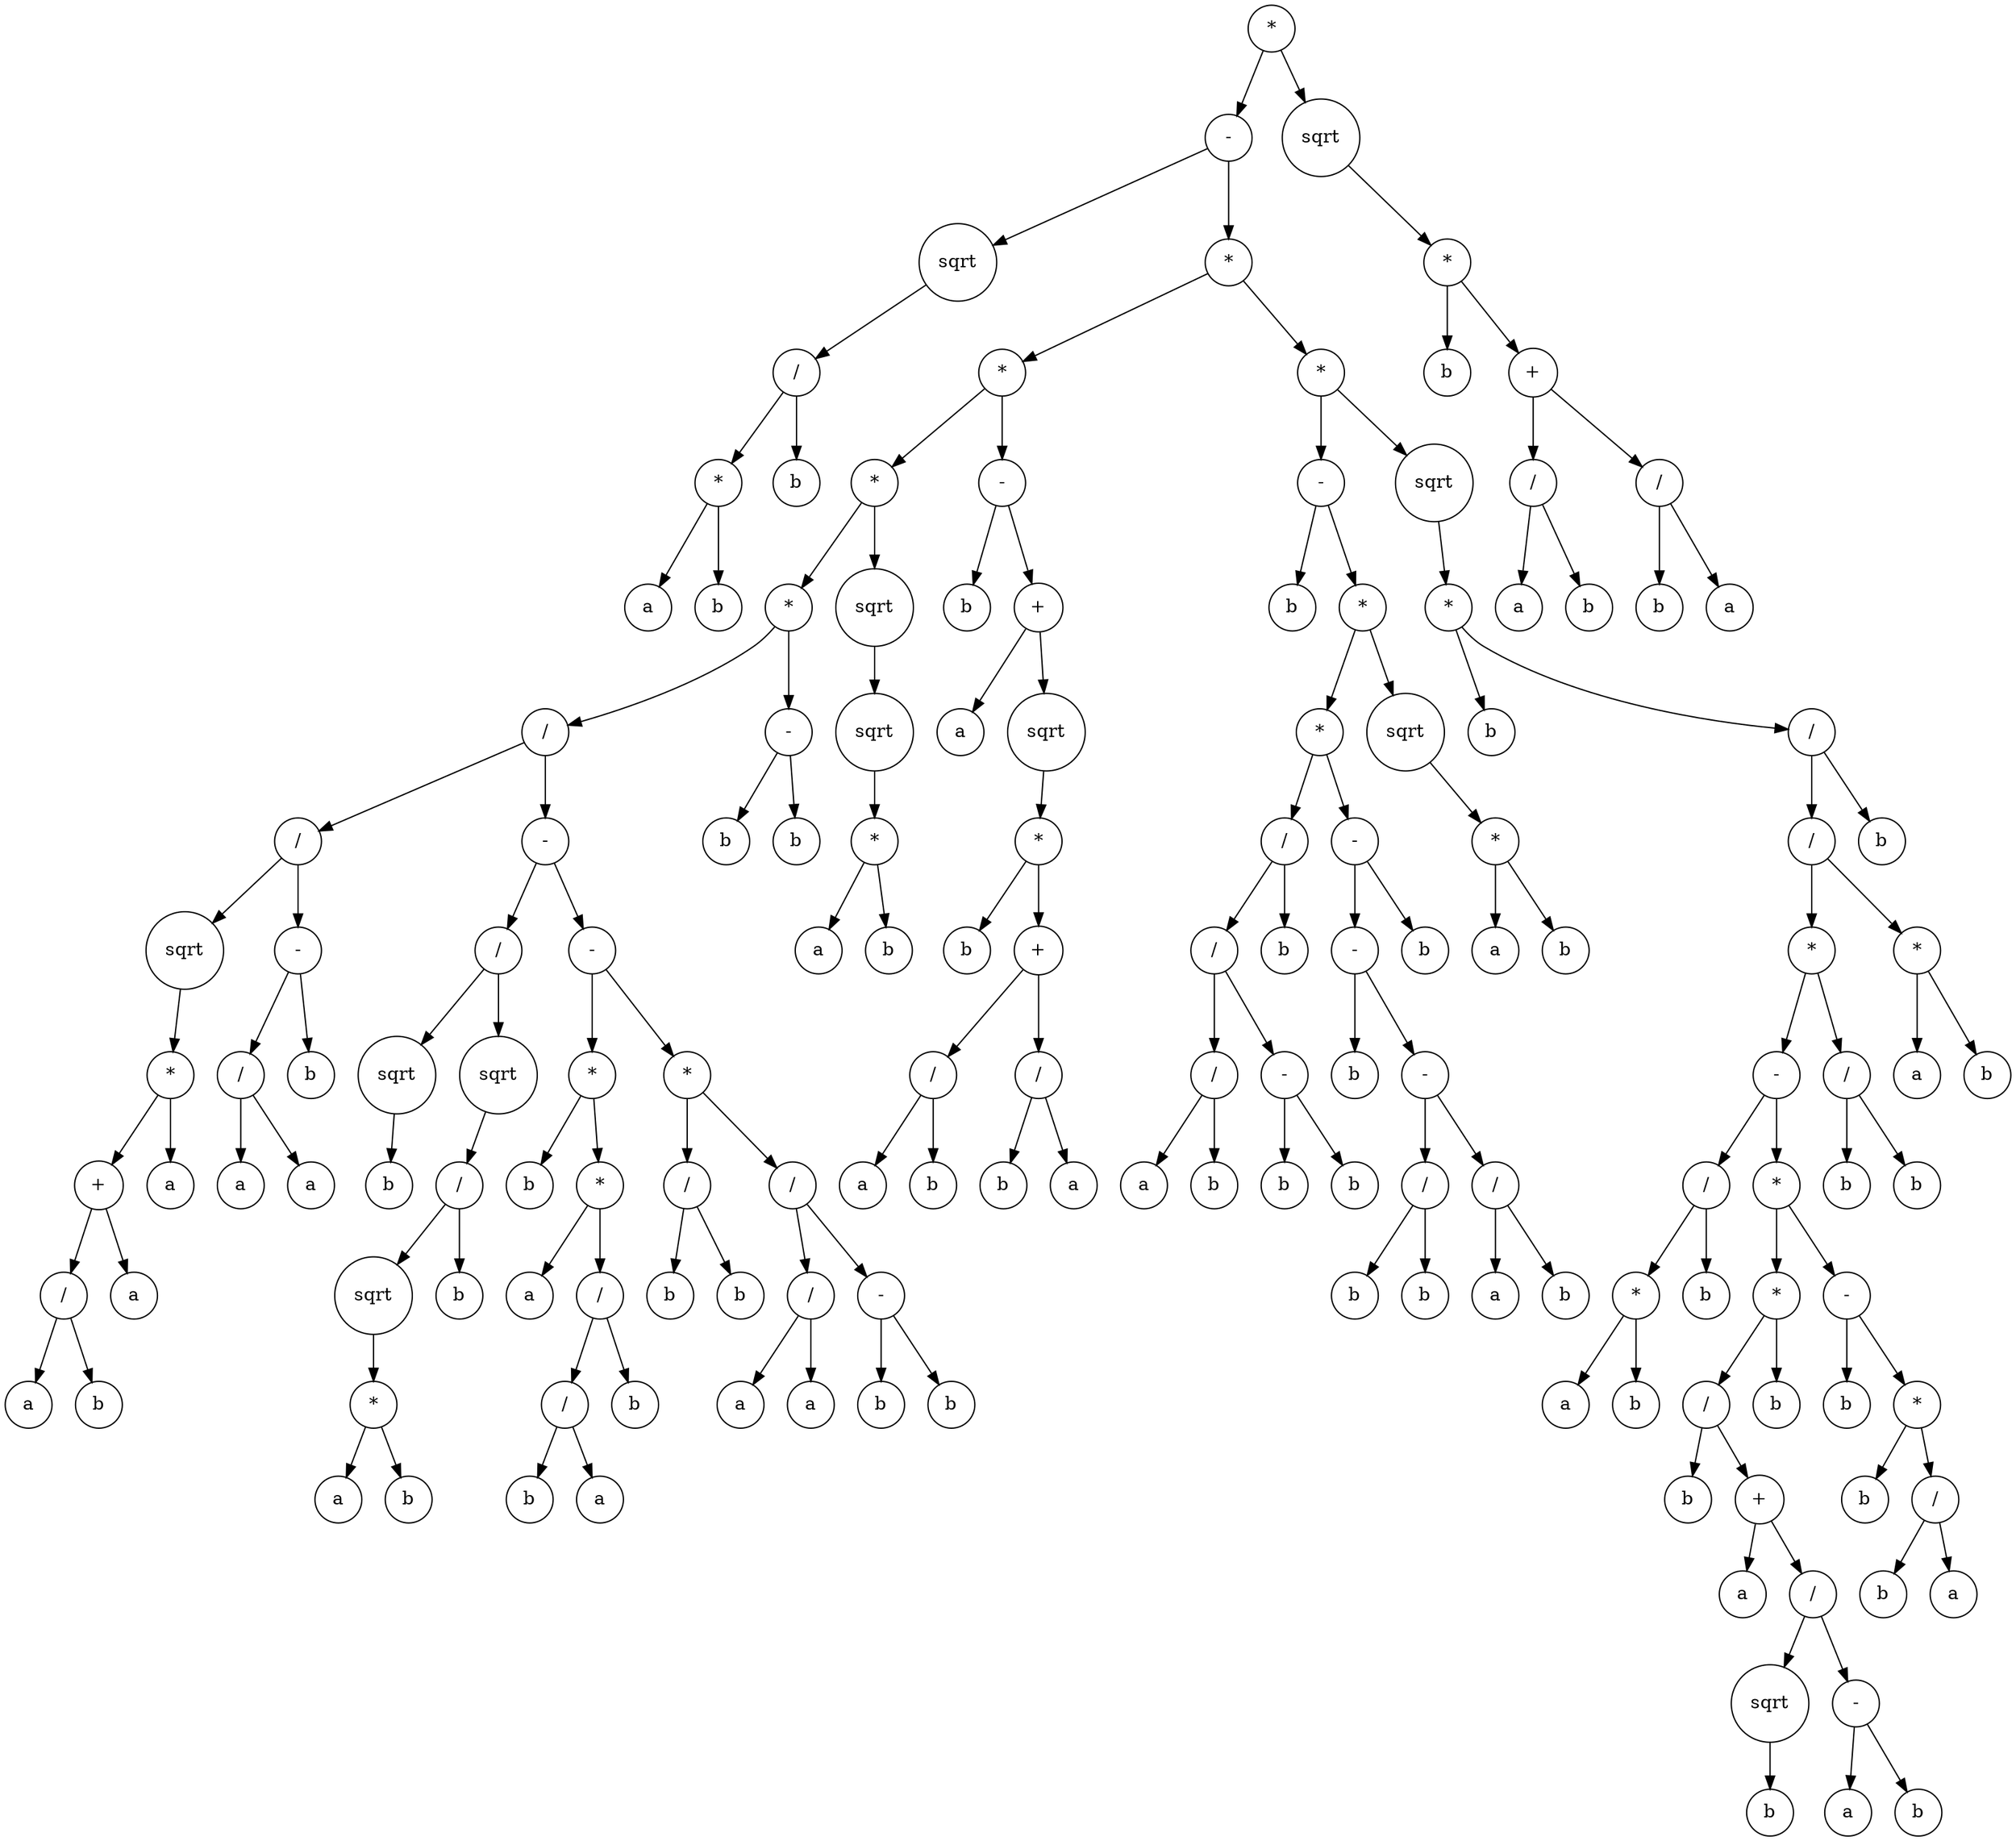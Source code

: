 digraph g {
graph [ordering=out];
node [shape=circle];
n[label = "*"];
n0[label = "-"];
n00[label = "sqrt"];
n000[label = "/"];
n0000[label = "*"];
n00000[label = "a"];
n0000 -> n00000;
n00001[label = "b"];
n0000 -> n00001;
n000 -> n0000;
n0001[label = "b"];
n000 -> n0001;
n00 -> n000;
n0 -> n00;
n01[label = "*"];
n010[label = "*"];
n0100[label = "*"];
n01000[label = "*"];
n010000[label = "/"];
n0100000[label = "/"];
n01000000[label = "sqrt"];
n010000000[label = "*"];
n0100000000[label = "+"];
n01000000000[label = "/"];
n010000000000[label = "a"];
n01000000000 -> n010000000000;
n010000000001[label = "b"];
n01000000000 -> n010000000001;
n0100000000 -> n01000000000;
n01000000001[label = "a"];
n0100000000 -> n01000000001;
n010000000 -> n0100000000;
n0100000001[label = "a"];
n010000000 -> n0100000001;
n01000000 -> n010000000;
n0100000 -> n01000000;
n01000001[label = "-"];
n010000010[label = "/"];
n0100000100[label = "a"];
n010000010 -> n0100000100;
n0100000101[label = "a"];
n010000010 -> n0100000101;
n01000001 -> n010000010;
n010000011[label = "b"];
n01000001 -> n010000011;
n0100000 -> n01000001;
n010000 -> n0100000;
n0100001[label = "-"];
n01000010[label = "/"];
n010000100[label = "sqrt"];
n0100001000[label = "b"];
n010000100 -> n0100001000;
n01000010 -> n010000100;
n010000101[label = "sqrt"];
n0100001010[label = "/"];
n01000010100[label = "sqrt"];
n010000101000[label = "*"];
n0100001010000[label = "a"];
n010000101000 -> n0100001010000;
n0100001010001[label = "b"];
n010000101000 -> n0100001010001;
n01000010100 -> n010000101000;
n0100001010 -> n01000010100;
n01000010101[label = "b"];
n0100001010 -> n01000010101;
n010000101 -> n0100001010;
n01000010 -> n010000101;
n0100001 -> n01000010;
n01000011[label = "-"];
n010000110[label = "*"];
n0100001100[label = "b"];
n010000110 -> n0100001100;
n0100001101[label = "*"];
n01000011010[label = "a"];
n0100001101 -> n01000011010;
n01000011011[label = "/"];
n010000110110[label = "/"];
n0100001101100[label = "b"];
n010000110110 -> n0100001101100;
n0100001101101[label = "a"];
n010000110110 -> n0100001101101;
n01000011011 -> n010000110110;
n010000110111[label = "b"];
n01000011011 -> n010000110111;
n0100001101 -> n01000011011;
n010000110 -> n0100001101;
n01000011 -> n010000110;
n010000111[label = "*"];
n0100001110[label = "/"];
n01000011100[label = "b"];
n0100001110 -> n01000011100;
n01000011101[label = "b"];
n0100001110 -> n01000011101;
n010000111 -> n0100001110;
n0100001111[label = "/"];
n01000011110[label = "/"];
n010000111100[label = "a"];
n01000011110 -> n010000111100;
n010000111101[label = "a"];
n01000011110 -> n010000111101;
n0100001111 -> n01000011110;
n01000011111[label = "-"];
n010000111110[label = "b"];
n01000011111 -> n010000111110;
n010000111111[label = "b"];
n01000011111 -> n010000111111;
n0100001111 -> n01000011111;
n010000111 -> n0100001111;
n01000011 -> n010000111;
n0100001 -> n01000011;
n010000 -> n0100001;
n01000 -> n010000;
n010001[label = "-"];
n0100010[label = "b"];
n010001 -> n0100010;
n0100011[label = "b"];
n010001 -> n0100011;
n01000 -> n010001;
n0100 -> n01000;
n01001[label = "sqrt"];
n010010[label = "sqrt"];
n0100100[label = "*"];
n01001000[label = "a"];
n0100100 -> n01001000;
n01001001[label = "b"];
n0100100 -> n01001001;
n010010 -> n0100100;
n01001 -> n010010;
n0100 -> n01001;
n010 -> n0100;
n0101[label = "-"];
n01010[label = "b"];
n0101 -> n01010;
n01011[label = "+"];
n010110[label = "a"];
n01011 -> n010110;
n010111[label = "sqrt"];
n0101110[label = "*"];
n01011100[label = "b"];
n0101110 -> n01011100;
n01011101[label = "+"];
n010111010[label = "/"];
n0101110100[label = "a"];
n010111010 -> n0101110100;
n0101110101[label = "b"];
n010111010 -> n0101110101;
n01011101 -> n010111010;
n010111011[label = "/"];
n0101110110[label = "b"];
n010111011 -> n0101110110;
n0101110111[label = "a"];
n010111011 -> n0101110111;
n01011101 -> n010111011;
n0101110 -> n01011101;
n010111 -> n0101110;
n01011 -> n010111;
n0101 -> n01011;
n010 -> n0101;
n01 -> n010;
n011[label = "*"];
n0110[label = "-"];
n01100[label = "b"];
n0110 -> n01100;
n01101[label = "*"];
n011010[label = "*"];
n0110100[label = "/"];
n01101000[label = "/"];
n011010000[label = "/"];
n0110100000[label = "a"];
n011010000 -> n0110100000;
n0110100001[label = "b"];
n011010000 -> n0110100001;
n01101000 -> n011010000;
n011010001[label = "-"];
n0110100010[label = "b"];
n011010001 -> n0110100010;
n0110100011[label = "b"];
n011010001 -> n0110100011;
n01101000 -> n011010001;
n0110100 -> n01101000;
n01101001[label = "b"];
n0110100 -> n01101001;
n011010 -> n0110100;
n0110101[label = "-"];
n01101010[label = "-"];
n011010100[label = "b"];
n01101010 -> n011010100;
n011010101[label = "-"];
n0110101010[label = "/"];
n01101010100[label = "b"];
n0110101010 -> n01101010100;
n01101010101[label = "b"];
n0110101010 -> n01101010101;
n011010101 -> n0110101010;
n0110101011[label = "/"];
n01101010110[label = "a"];
n0110101011 -> n01101010110;
n01101010111[label = "b"];
n0110101011 -> n01101010111;
n011010101 -> n0110101011;
n01101010 -> n011010101;
n0110101 -> n01101010;
n01101011[label = "b"];
n0110101 -> n01101011;
n011010 -> n0110101;
n01101 -> n011010;
n011011[label = "sqrt"];
n0110110[label = "*"];
n01101100[label = "a"];
n0110110 -> n01101100;
n01101101[label = "b"];
n0110110 -> n01101101;
n011011 -> n0110110;
n01101 -> n011011;
n0110 -> n01101;
n011 -> n0110;
n0111[label = "sqrt"];
n01110[label = "*"];
n011100[label = "b"];
n01110 -> n011100;
n011101[label = "/"];
n0111010[label = "/"];
n01110100[label = "*"];
n011101000[label = "-"];
n0111010000[label = "/"];
n01110100000[label = "*"];
n011101000000[label = "a"];
n01110100000 -> n011101000000;
n011101000001[label = "b"];
n01110100000 -> n011101000001;
n0111010000 -> n01110100000;
n01110100001[label = "b"];
n0111010000 -> n01110100001;
n011101000 -> n0111010000;
n0111010001[label = "*"];
n01110100010[label = "*"];
n011101000100[label = "/"];
n0111010001000[label = "b"];
n011101000100 -> n0111010001000;
n0111010001001[label = "+"];
n01110100010010[label = "a"];
n0111010001001 -> n01110100010010;
n01110100010011[label = "/"];
n011101000100110[label = "sqrt"];
n0111010001001100[label = "b"];
n011101000100110 -> n0111010001001100;
n01110100010011 -> n011101000100110;
n011101000100111[label = "-"];
n0111010001001110[label = "a"];
n011101000100111 -> n0111010001001110;
n0111010001001111[label = "b"];
n011101000100111 -> n0111010001001111;
n01110100010011 -> n011101000100111;
n0111010001001 -> n01110100010011;
n011101000100 -> n0111010001001;
n01110100010 -> n011101000100;
n011101000101[label = "b"];
n01110100010 -> n011101000101;
n0111010001 -> n01110100010;
n01110100011[label = "-"];
n011101000110[label = "b"];
n01110100011 -> n011101000110;
n011101000111[label = "*"];
n0111010001110[label = "b"];
n011101000111 -> n0111010001110;
n0111010001111[label = "/"];
n01110100011110[label = "b"];
n0111010001111 -> n01110100011110;
n01110100011111[label = "a"];
n0111010001111 -> n01110100011111;
n011101000111 -> n0111010001111;
n01110100011 -> n011101000111;
n0111010001 -> n01110100011;
n011101000 -> n0111010001;
n01110100 -> n011101000;
n011101001[label = "/"];
n0111010010[label = "b"];
n011101001 -> n0111010010;
n0111010011[label = "b"];
n011101001 -> n0111010011;
n01110100 -> n011101001;
n0111010 -> n01110100;
n01110101[label = "*"];
n011101010[label = "a"];
n01110101 -> n011101010;
n011101011[label = "b"];
n01110101 -> n011101011;
n0111010 -> n01110101;
n011101 -> n0111010;
n0111011[label = "b"];
n011101 -> n0111011;
n01110 -> n011101;
n0111 -> n01110;
n011 -> n0111;
n01 -> n011;
n0 -> n01;
n -> n0;
n1[label = "sqrt"];
n10[label = "*"];
n100[label = "b"];
n10 -> n100;
n101[label = "+"];
n1010[label = "/"];
n10100[label = "a"];
n1010 -> n10100;
n10101[label = "b"];
n1010 -> n10101;
n101 -> n1010;
n1011[label = "/"];
n10110[label = "b"];
n1011 -> n10110;
n10111[label = "a"];
n1011 -> n10111;
n101 -> n1011;
n10 -> n101;
n1 -> n10;
n -> n1;
}
